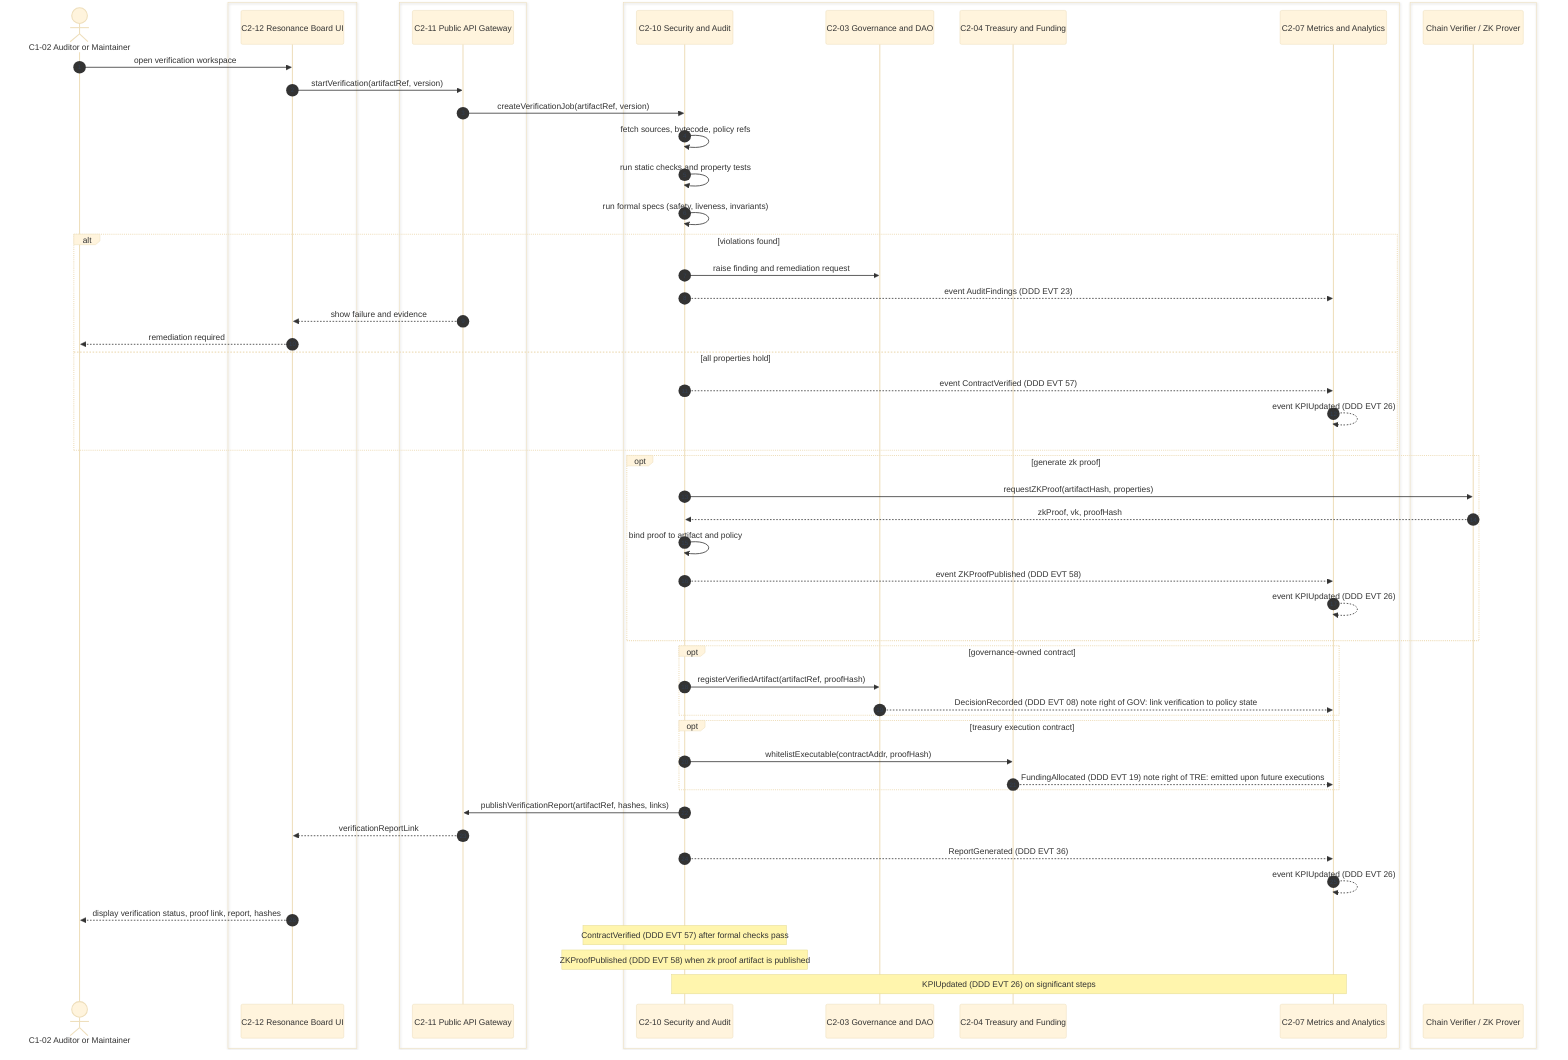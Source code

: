%%{init: {'theme':'base','themeVariables':{ 'sequenceNumberColor':'#334155'}}}%%
sequenceDiagram
autonumber

actor A as C1-02 Auditor or Maintainer

box #8b5cf6 UI
  participant UI as C2-12 Resonance Board UI
end

box #fde68a Control or API
  participant API as C2-11 Public API Gateway
end

box #ff8b00 Core Services
  participant SEC as C2-10 Security and Audit
  participant GOV as C2-03 Governance and DAO
  participant TRE as C2-04 Treasury and Funding
  participant MET as C2-07 Metrics and Analytics
end

box #e5e7eb External
  participant CHN as Chain Verifier / ZK Prover
end

%% -------- Select artifact and start verification --------
A ->> UI: open verification workspace
UI ->> API: startVerification(artifactRef, version)
API ->> SEC: createVerificationJob(artifactRef, version)
SEC ->> SEC: fetch sources, bytecode, policy refs

%% -------- Static analysis and formal verification --------
SEC ->> SEC: run static checks and property tests
SEC ->> SEC: run formal specs (safety, liveness, invariants)
alt violations found
  SEC ->> GOV: raise finding and remediation request
  SEC -->> MET: event AuditFindings (DDD EVT 23)
  API -->> UI: show failure and evidence
  UI -->> A: remediation required
else all properties hold
  SEC -->> MET: event ContractVerified (DDD EVT 57)
  MET -->> MET: event KPIUpdated (DDD EVT 26)
end

%% -------- ZK proof generation and on-chain reference --------
opt generate zk proof
  SEC ->> CHN: requestZKProof(artifactHash, properties)
  CHN -->> SEC: zkProof, vk, proofHash
  SEC ->> SEC: bind proof to artifact and policy
  SEC -->> MET: event ZKProofPublished (DDD EVT 58)
  MET -->> MET: event KPIUpdated (DDD EVT 26)
end

%% -------- Governance linkage (if contract is governance-owned) --------
opt governance-owned contract
  SEC ->> GOV: registerVerifiedArtifact(artifactRef, proofHash)
  GOV -->> MET: DecisionRecorded (DDD EVT 08) note right of GOV: link verification to policy state
end

%% -------- Treasury linkage (if contract moves funds) --------
opt treasury execution contract
  SEC ->> TRE: whitelistExecutable(contractAddr, proofHash)
  TRE -->> MET: FundingAllocated (DDD EVT 19) note right of TRE: emitted upon future executions
end

%% -------- Publication and transparency --------
SEC ->> API: publishVerificationReport(artifactRef, hashes, links)
API -->> UI: verificationReportLink
SEC -->> MET: ReportGenerated (DDD EVT 36)
MET -->> MET: event KPIUpdated (DDD EVT 26)

%% -------- Completion --------
UI -->> A: display verification status, proof link, report, hashes

%% Notes
Note over SEC: ContractVerified (DDD EVT 57) after formal checks pass
Note over SEC: ZKProofPublished (DDD EVT 58) when zk proof artifact is published
Note over SEC,MET: KPIUpdated (DDD EVT 26) on significant steps